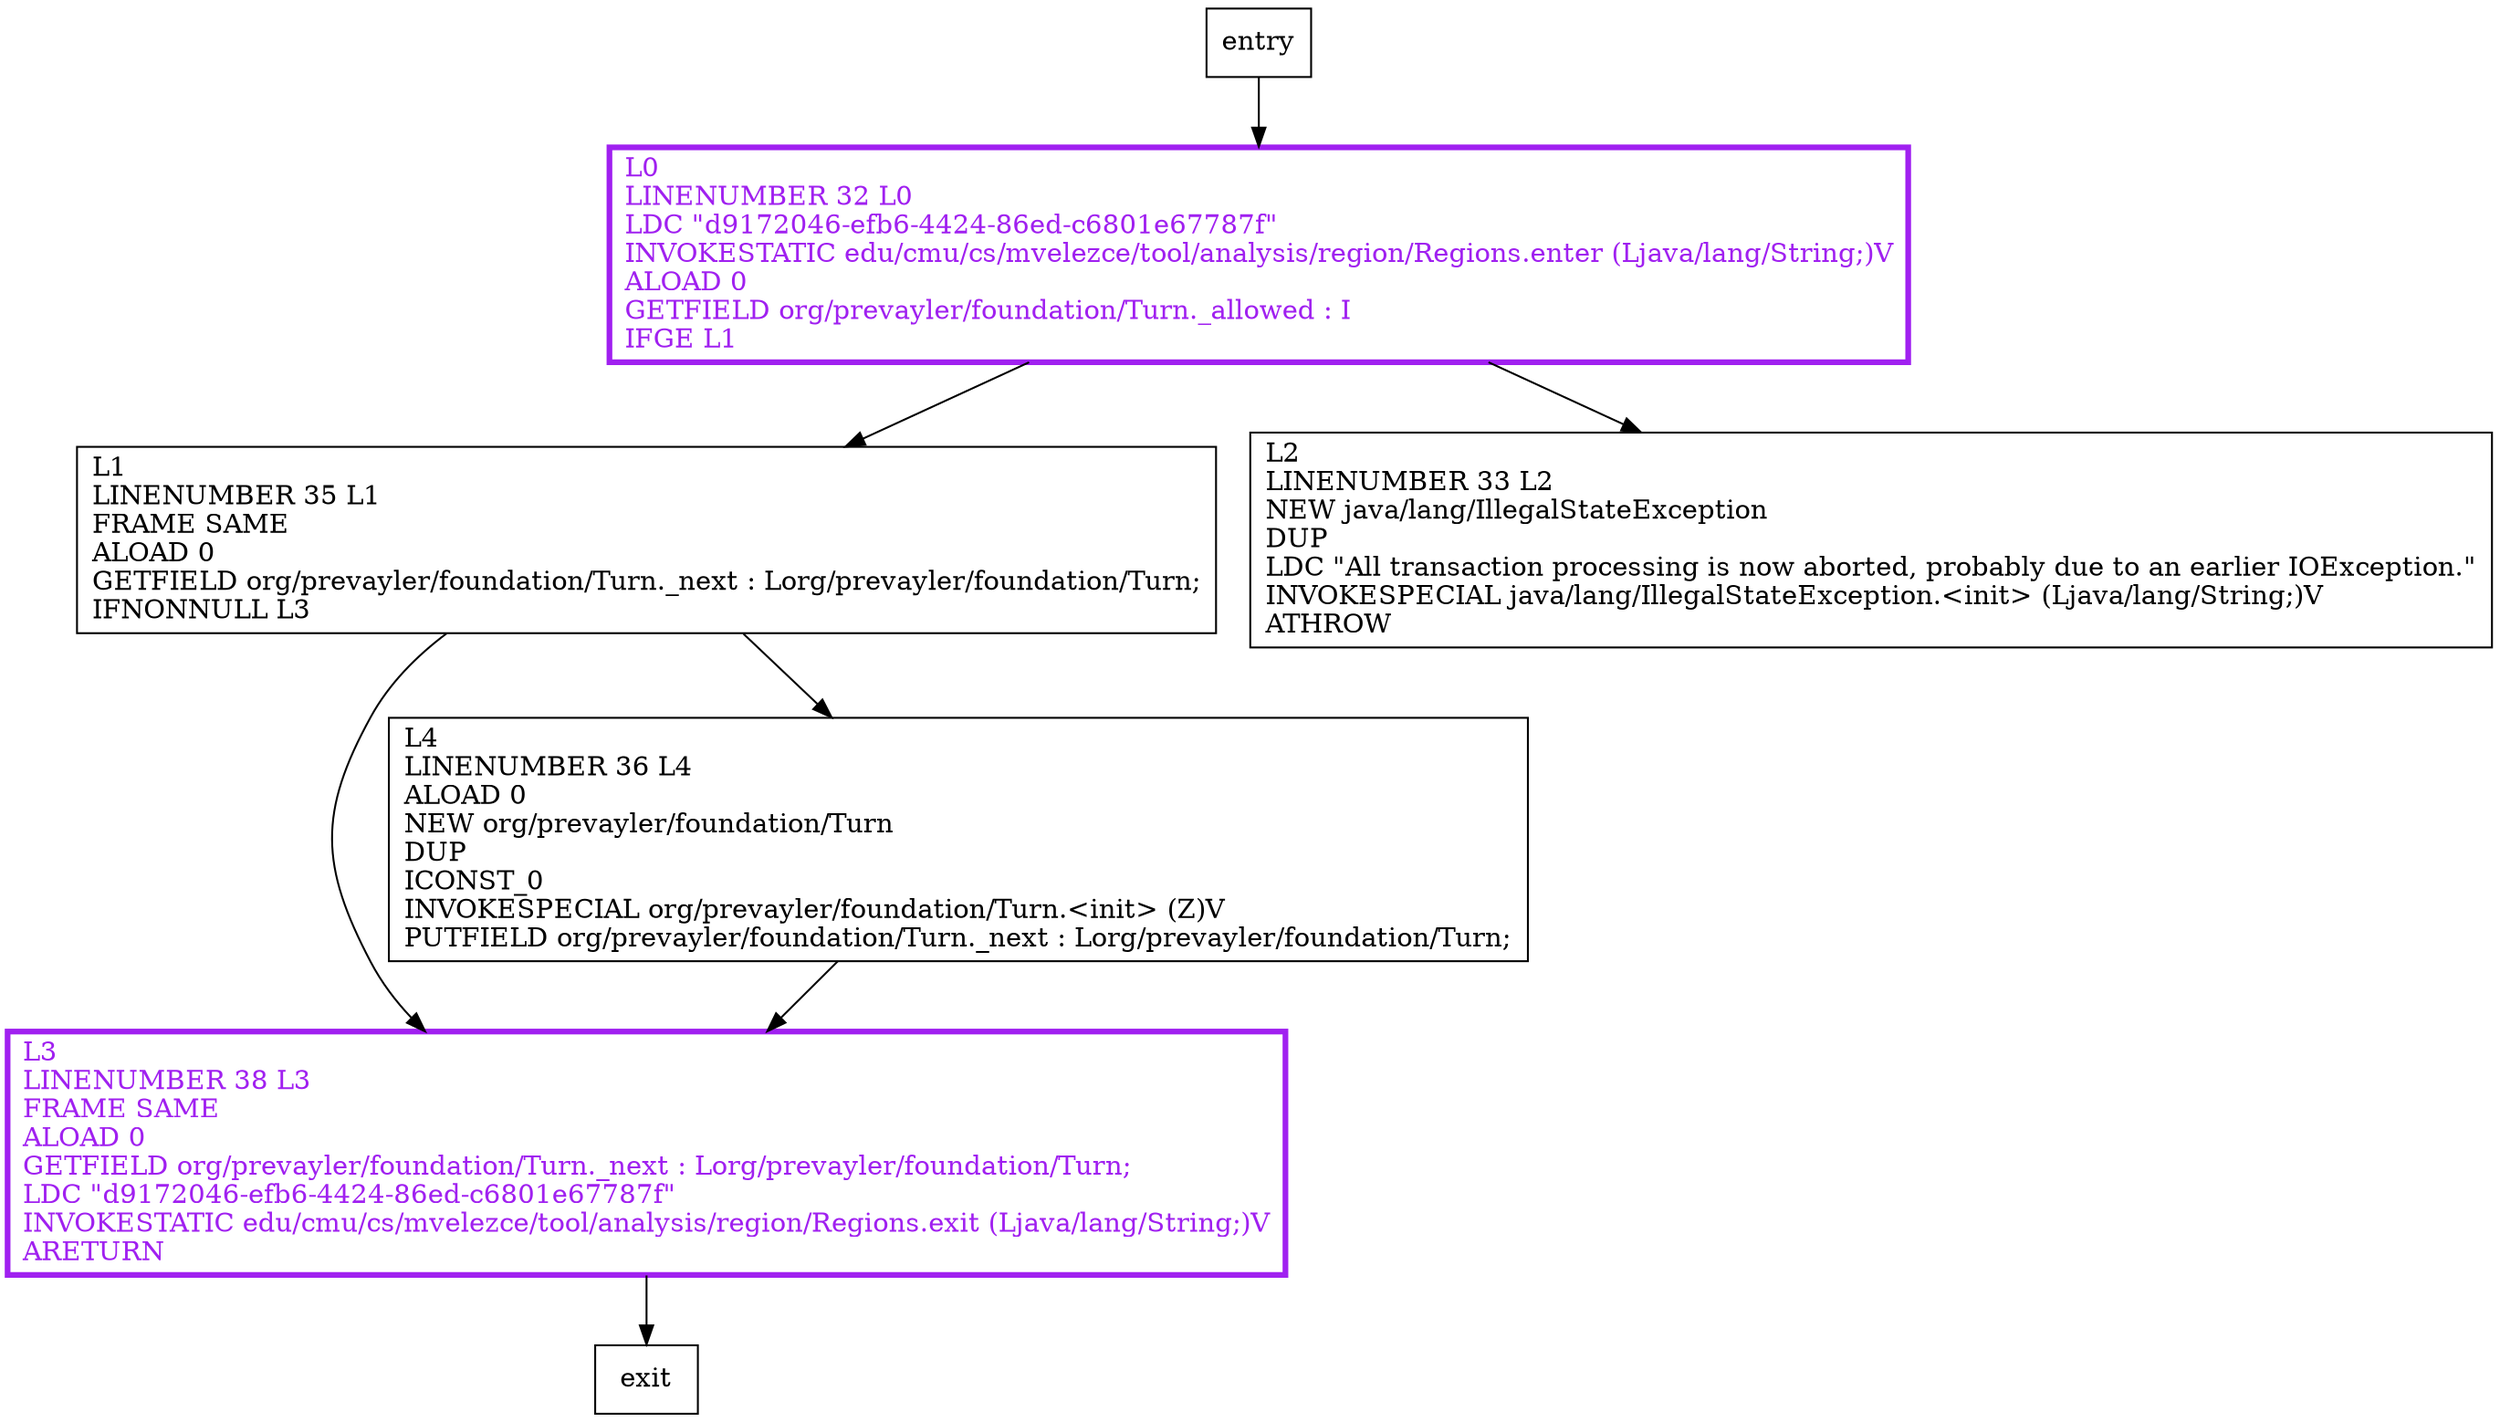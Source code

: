 digraph next {
node [shape=record];
750374021 [label="L3\lLINENUMBER 38 L3\lFRAME SAME\lALOAD 0\lGETFIELD org/prevayler/foundation/Turn._next : Lorg/prevayler/foundation/Turn;\lLDC \"d9172046-efb6-4424-86ed-c6801e67787f\"\lINVOKESTATIC edu/cmu/cs/mvelezce/tool/analysis/region/Regions.exit (Ljava/lang/String;)V\lARETURN\l"];
1290977062 [label="L1\lLINENUMBER 35 L1\lFRAME SAME\lALOAD 0\lGETFIELD org/prevayler/foundation/Turn._next : Lorg/prevayler/foundation/Turn;\lIFNONNULL L3\l"];
2100922278 [label="L0\lLINENUMBER 32 L0\lLDC \"d9172046-efb6-4424-86ed-c6801e67787f\"\lINVOKESTATIC edu/cmu/cs/mvelezce/tool/analysis/region/Regions.enter (Ljava/lang/String;)V\lALOAD 0\lGETFIELD org/prevayler/foundation/Turn._allowed : I\lIFGE L1\l"];
1914690137 [label="L2\lLINENUMBER 33 L2\lNEW java/lang/IllegalStateException\lDUP\lLDC \"All transaction processing is now aborted, probably due to an earlier IOException.\"\lINVOKESPECIAL java/lang/IllegalStateException.\<init\> (Ljava/lang/String;)V\lATHROW\l"];
487356931 [label="L4\lLINENUMBER 36 L4\lALOAD 0\lNEW org/prevayler/foundation/Turn\lDUP\lICONST_0\lINVOKESPECIAL org/prevayler/foundation/Turn.\<init\> (Z)V\lPUTFIELD org/prevayler/foundation/Turn._next : Lorg/prevayler/foundation/Turn;\l"];
entry;
exit;
entry -> 2100922278;
750374021 -> exit;
1290977062 -> 750374021;
1290977062 -> 487356931;
2100922278 -> 1290977062;
2100922278 -> 1914690137;
487356931 -> 750374021;
750374021[fontcolor="purple", penwidth=3, color="purple"];
2100922278[fontcolor="purple", penwidth=3, color="purple"];
}
